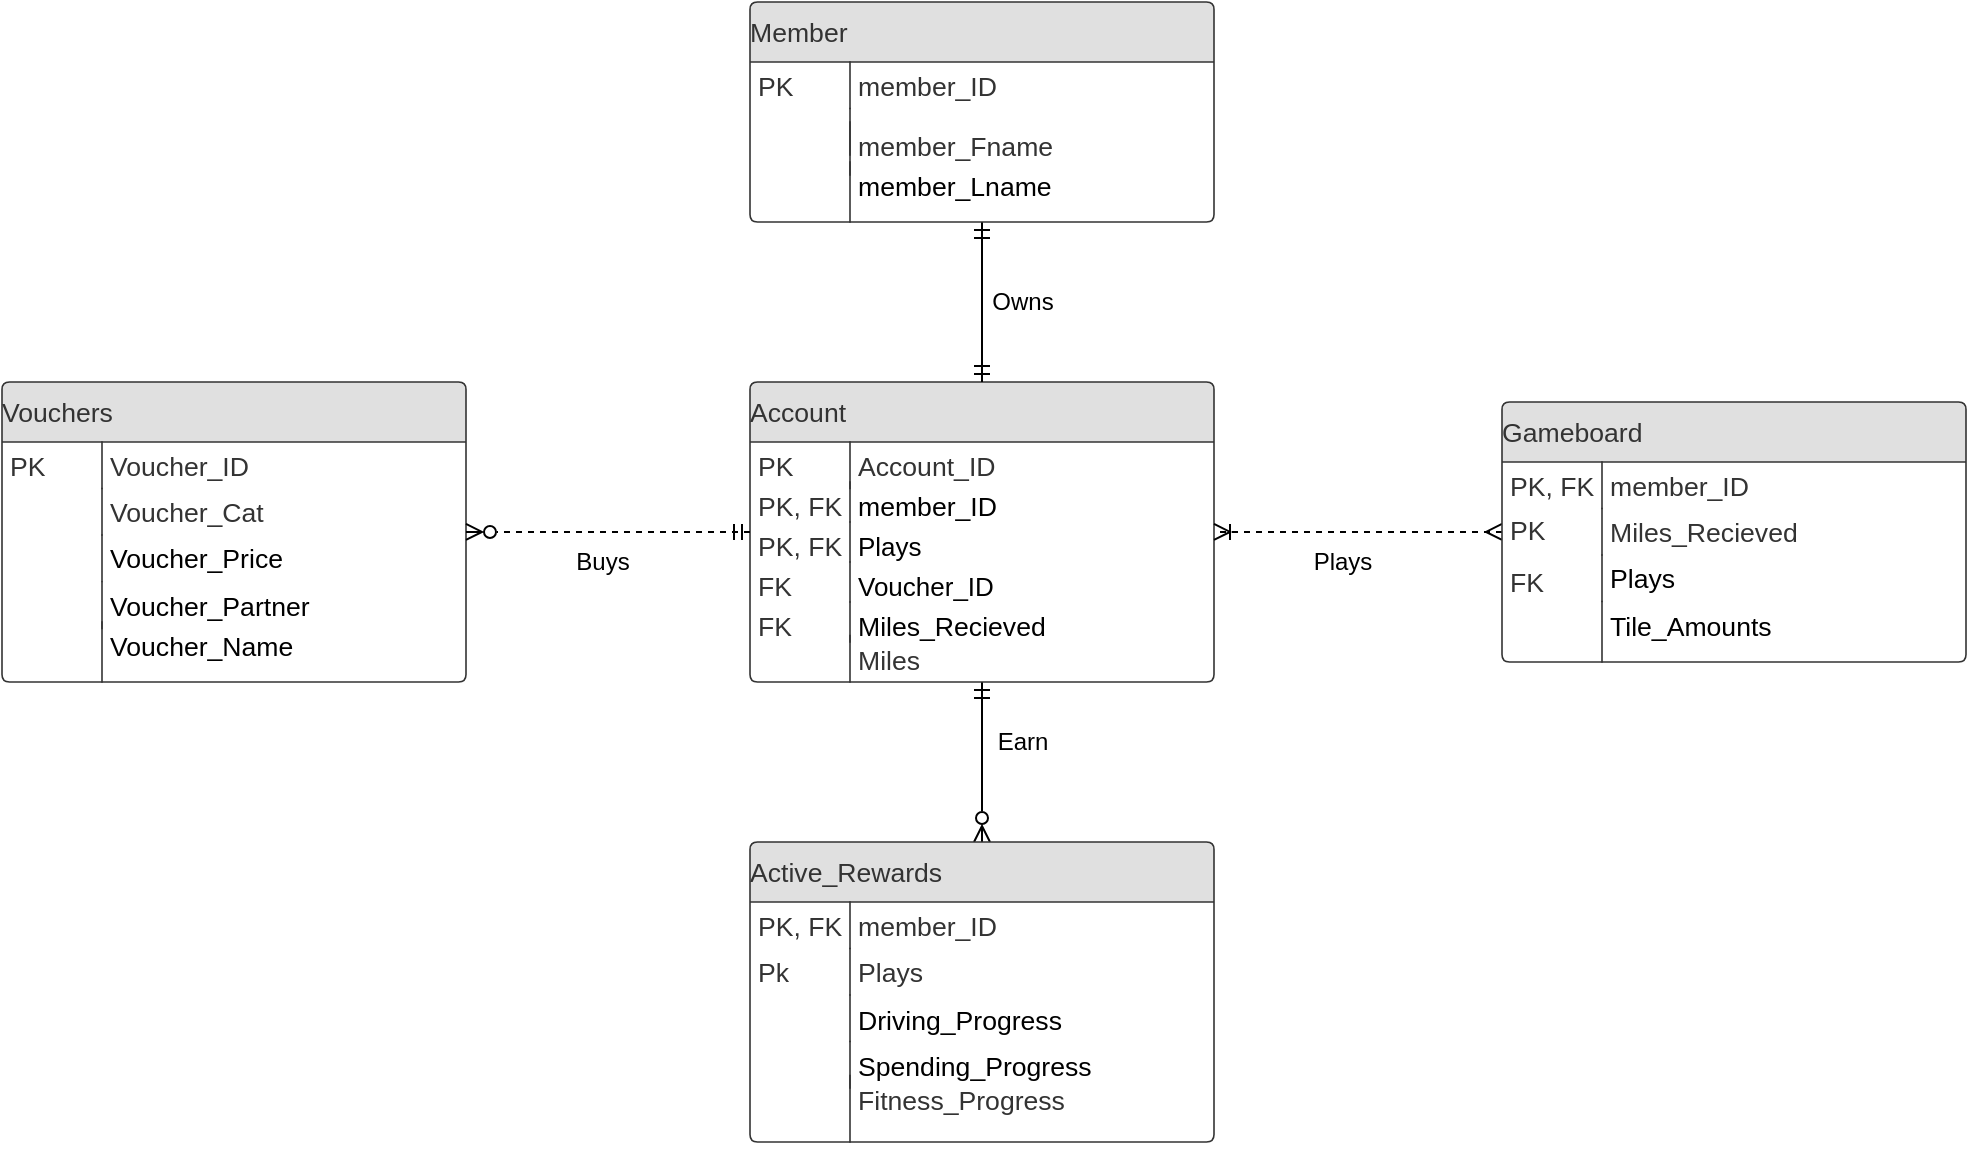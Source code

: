 <mxfile version="15.2.9" type="device"><diagram id="SQCpukUulNE3Q9X-TcTC" name="Page-1"><mxGraphModel dx="1955" dy="899" grid="1" gridSize="10" guides="1" tooltips="1" connect="1" arrows="1" fold="1" page="1" pageScale="1" pageWidth="850" pageHeight="1100" math="0" shadow="0"><root><mxCell id="0"/><mxCell id="1" parent="0"/><mxCell id="zRDouFZSX-zdtsdt7nD2-19" style="edgeStyle=orthogonalEdgeStyle;rounded=0;orthogonalLoop=1;jettySize=auto;html=1;entryX=0.5;entryY=0;entryDx=0;entryDy=0;startArrow=ERmandOne;startFill=0;endArrow=ERzeroToMany;endFill=0;" parent="1" source="zENokHh024ddblygaV4d-23" target="VufEPpmT3j-8bE0lsxzM-90" edge="1"><mxGeometry relative="1" as="geometry"/></mxCell><mxCell id="zENokHh024ddblygaV4d-23" value="Account" style="html=1;overflow=block;blockSpacing=1;whiteSpace=wrap;swimlane;resizeParent=1;resizeParentMax=0;resizeLast=0;collapsible=0;marginBottom=0;fontStyle=0;swimlaneFillColor=#ffffff;startSize=30;whiteSpace=wrap;fontSize=13.3;fontColor=#333333;align=left;fillColor=#e0e0e0;whiteSpace=wrap;spacing=0;strokeColor=#333333;strokeOpacity=100;fillOpacity=100;rounded=1;absoluteArcSize=1;arcSize=7.5;strokeWidth=0.8;" parent="1" vertex="1"><mxGeometry x="734" y="529.98" width="232" height="150.01" as="geometry"/></mxCell><mxCell id="zENokHh024ddblygaV4d-24" value="PK" style="strokeColor=none;part=1;resizeHeight=0;align=left;verticalAlign=top;spacingLeft=4;spacingRight=4;overflow=hidden;rotatable=0;points=[[0,0.5],[1,0.5]];portConstraint=eastwest;whiteSpace=wrap;swimlaneFillColor=#ffffff;whiteSpace=wrap;fontSize=13.3;fontColor=#333333;fillColor=none;strokeOpacity=100;fillOpacity=100;whiteSpace=wrap;spacing=0;rounded=1;absoluteArcSize=1;arcSize=7.5;strokeWidth=0.8;" parent="zENokHh024ddblygaV4d-23" vertex="1"><mxGeometry y="30" width="54.191" height="23.25" as="geometry"/></mxCell><mxCell id="zENokHh024ddblygaV4d-25" value="Account_ID" style="shape=partialRectangle;top=0;right=0;bottom=0;part=1;resizeHeight=0;align=left;verticalAlign=top;spacingLeft=4;spacingRight=4;overflow=hidden;rotatable=0;points=[[0,0.5],[1,0.5]];portConstraint=eastwest;whiteSpace=wrap;swimlaneFillColor=#ffffff;whiteSpace=wrap;fontSize=13.3;fontColor=#333333;fillColor=none;strokeOpacity=100;fillOpacity=100;whiteSpace=wrap;spacing=0;strokeColor=#333333;rounded=1;absoluteArcSize=1;arcSize=7.5;strokeWidth=0.8;" parent="zENokHh024ddblygaV4d-23" vertex="1"><mxGeometry x="50" y="30" width="160" height="23.25" as="geometry"/></mxCell><mxCell id="zENokHh024ddblygaV4d-31" value="member_ID" style="shape=partialRectangle;top=0;right=0;bottom=0;part=1;resizeHeight=0;align=left;verticalAlign=top;spacingLeft=4;spacingRight=4;overflow=hidden;rotatable=0;points=[[0,0.5],[1,0.5]];portConstraint=eastwest;whiteSpace=wrap;swimlaneFillColor=#ffffff;whiteSpace=wrap;fontSize=13.3;fillColor=none;strokeOpacity=100;fillOpacity=100;whiteSpace=wrap;spacing=0;strokeColor=#333333;rounded=1;absoluteArcSize=1;arcSize=7.5;strokeWidth=0.8;" parent="zENokHh024ddblygaV4d-23" vertex="1"><mxGeometry x="50" y="50" width="160" height="20" as="geometry"/></mxCell><mxCell id="zENokHh024ddblygaV4d-33" value="Plays" style="shape=partialRectangle;top=0;right=0;bottom=0;part=1;resizeHeight=0;align=left;verticalAlign=top;spacingLeft=4;spacingRight=4;overflow=hidden;rotatable=0;points=[[0,0.5],[1,0.5]];portConstraint=eastwest;whiteSpace=wrap;swimlaneFillColor=#ffffff;whiteSpace=wrap;fontSize=13;fillColor=none;strokeOpacity=100;fillOpacity=100;whiteSpace=wrap;spacing=0;strokeColor=#333333;rounded=1;absoluteArcSize=1;arcSize=7.5;strokeWidth=0.8;" parent="zENokHh024ddblygaV4d-23" vertex="1"><mxGeometry x="50" y="70" width="160" height="20" as="geometry"/></mxCell><mxCell id="zRDouFZSX-zdtsdt7nD2-2" value="Voucher_ID" style="shape=partialRectangle;top=0;right=0;bottom=0;part=1;resizeHeight=0;align=left;verticalAlign=top;spacingLeft=4;spacingRight=4;overflow=hidden;rotatable=0;points=[[0,0.5],[1,0.5]];portConstraint=eastwest;whiteSpace=wrap;swimlaneFillColor=#ffffff;whiteSpace=wrap;fontSize=13;fillColor=none;strokeOpacity=100;fillOpacity=100;whiteSpace=wrap;spacing=0;strokeColor=#333333;rounded=1;absoluteArcSize=1;arcSize=7.5;strokeWidth=0.8;" parent="zENokHh024ddblygaV4d-23" vertex="1"><mxGeometry x="50" y="90" width="160.81" height="20" as="geometry"/></mxCell><mxCell id="KYydA1FhTbneAKHKi8zP-14" value="PK, FK" style="strokeColor=none;part=1;resizeHeight=0;align=left;verticalAlign=top;spacingLeft=4;spacingRight=4;overflow=hidden;rotatable=0;points=[[0,0.5],[1,0.5]];portConstraint=eastwest;whiteSpace=wrap;swimlaneFillColor=#ffffff;whiteSpace=wrap;fontSize=13.3;fontColor=#333333;fillColor=none;strokeOpacity=100;fillOpacity=100;whiteSpace=wrap;spacing=0;rounded=1;absoluteArcSize=1;arcSize=7.5;strokeWidth=0.8;" vertex="1" parent="zENokHh024ddblygaV4d-23"><mxGeometry y="50.01" width="54.191" height="23.25" as="geometry"/></mxCell><mxCell id="KYydA1FhTbneAKHKi8zP-15" value="PK, FK" style="strokeColor=none;part=1;resizeHeight=0;align=left;verticalAlign=top;spacingLeft=4;spacingRight=4;overflow=hidden;rotatable=0;points=[[0,0.5],[1,0.5]];portConstraint=eastwest;whiteSpace=wrap;swimlaneFillColor=#ffffff;whiteSpace=wrap;fontSize=13.3;fontColor=#333333;fillColor=none;strokeOpacity=100;fillOpacity=100;whiteSpace=wrap;spacing=0;rounded=1;absoluteArcSize=1;arcSize=7.5;strokeWidth=0.8;" vertex="1" parent="zENokHh024ddblygaV4d-23"><mxGeometry y="70.01" width="54.191" height="23.25" as="geometry"/></mxCell><mxCell id="KYydA1FhTbneAKHKi8zP-16" value="FK" style="strokeColor=none;part=1;resizeHeight=0;align=left;verticalAlign=top;spacingLeft=4;spacingRight=4;overflow=hidden;rotatable=0;points=[[0,0.5],[1,0.5]];portConstraint=eastwest;whiteSpace=wrap;swimlaneFillColor=#ffffff;whiteSpace=wrap;fontSize=13.3;fontColor=#333333;fillColor=none;strokeOpacity=100;fillOpacity=100;whiteSpace=wrap;spacing=0;rounded=1;absoluteArcSize=1;arcSize=7.5;strokeWidth=0.8;" vertex="1" parent="zENokHh024ddblygaV4d-23"><mxGeometry y="90.01" width="54.191" height="23.25" as="geometry"/></mxCell><mxCell id="KYydA1FhTbneAKHKi8zP-17" value="Miles_Recieved" style="shape=partialRectangle;top=0;right=0;bottom=0;part=1;resizeHeight=0;align=left;verticalAlign=top;spacingLeft=4;spacingRight=4;overflow=hidden;rotatable=0;points=[[0,0.5],[1,0.5]];portConstraint=eastwest;whiteSpace=wrap;swimlaneFillColor=#ffffff;whiteSpace=wrap;fontSize=13.3;fillColor=none;strokeOpacity=100;fillOpacity=100;whiteSpace=wrap;spacing=0;strokeColor=#333333;rounded=1;absoluteArcSize=1;arcSize=7.5;strokeWidth=0.8;" vertex="1" parent="zENokHh024ddblygaV4d-23"><mxGeometry x="50" y="110.01" width="156" height="20" as="geometry"/></mxCell><mxCell id="KYydA1FhTbneAKHKi8zP-19" value="Miles" style="shape=partialRectangle;top=0;right=0;bottom=0;part=1;resizeHeight=0;align=left;verticalAlign=top;spacingLeft=4;spacingRight=4;overflow=hidden;rotatable=0;points=[[0,0.5],[1,0.5]];portConstraint=eastwest;whiteSpace=wrap;swimlaneFillColor=#ffffff;whiteSpace=wrap;fontSize=13.3;fontColor=#333333;fillColor=none;strokeOpacity=100;fillOpacity=100;whiteSpace=wrap;spacing=0;strokeColor=#333333;rounded=1;absoluteArcSize=1;arcSize=7.5;strokeWidth=0.8;" vertex="1" parent="zENokHh024ddblygaV4d-23"><mxGeometry x="50" y="126.76" width="156" height="23.25" as="geometry"/></mxCell><mxCell id="KYydA1FhTbneAKHKi8zP-20" value="FK" style="strokeColor=none;part=1;resizeHeight=0;align=left;verticalAlign=top;spacingLeft=4;spacingRight=4;overflow=hidden;rotatable=0;points=[[0,0.5],[1,0.5]];portConstraint=eastwest;whiteSpace=wrap;swimlaneFillColor=#ffffff;whiteSpace=wrap;fontSize=13.3;fontColor=#333333;fillColor=none;strokeOpacity=100;fillOpacity=100;whiteSpace=wrap;spacing=0;rounded=1;absoluteArcSize=1;arcSize=7.5;strokeWidth=0.8;" vertex="1" parent="zENokHh024ddblygaV4d-23"><mxGeometry y="110.01" width="54.191" height="23.25" as="geometry"/></mxCell><mxCell id="VufEPpmT3j-8bE0lsxzM-74" value="Vouchers" style="html=1;overflow=block;blockSpacing=1;whiteSpace=wrap;swimlane;resizeParent=1;resizeParentMax=0;resizeLast=0;collapsible=0;marginBottom=0;fontStyle=0;swimlaneFillColor=#ffffff;startSize=30;whiteSpace=wrap;fontSize=13.3;fontColor=#333333;align=left;fillColor=#e0e0e0;whiteSpace=wrap;spacing=0;strokeColor=#333333;strokeOpacity=100;fillOpacity=100;rounded=1;absoluteArcSize=1;arcSize=7.5;strokeWidth=0.8;" parent="1" vertex="1"><mxGeometry x="360" y="529.99" width="232" height="150" as="geometry"/></mxCell><mxCell id="VufEPpmT3j-8bE0lsxzM-75" value="PK" style="strokeColor=none;part=1;resizeHeight=0;align=left;verticalAlign=top;spacingLeft=4;spacingRight=4;overflow=hidden;rotatable=0;points=[[0,0.5],[1,0.5]];portConstraint=eastwest;whiteSpace=wrap;swimlaneFillColor=#ffffff;whiteSpace=wrap;fontSize=13.3;fontColor=#333333;fillColor=none;strokeOpacity=100;fillOpacity=100;whiteSpace=wrap;spacing=0;rounded=1;absoluteArcSize=1;arcSize=7.5;strokeWidth=0.8;" parent="VufEPpmT3j-8bE0lsxzM-74" vertex="1"><mxGeometry y="30" width="54.191" height="23.25" as="geometry"/></mxCell><mxCell id="VufEPpmT3j-8bE0lsxzM-76" value="Voucher_ID" style="shape=partialRectangle;top=0;right=0;bottom=0;part=1;resizeHeight=0;align=left;verticalAlign=top;spacingLeft=4;spacingRight=4;overflow=hidden;rotatable=0;points=[[0,0.5],[1,0.5]];portConstraint=eastwest;whiteSpace=wrap;swimlaneFillColor=#ffffff;whiteSpace=wrap;fontSize=13.3;fontColor=#333333;fillColor=none;strokeOpacity=100;fillOpacity=100;whiteSpace=wrap;spacing=0;strokeColor=#333333;rounded=1;absoluteArcSize=1;arcSize=7.5;strokeWidth=0.8;" parent="VufEPpmT3j-8bE0lsxzM-74" vertex="1"><mxGeometry x="50" y="30" width="160" height="23.25" as="geometry"/></mxCell><mxCell id="VufEPpmT3j-8bE0lsxzM-78" value="Voucher_Cat" style="shape=partialRectangle;top=0;right=0;bottom=0;part=1;resizeHeight=0;align=left;verticalAlign=top;spacingLeft=4;spacingRight=4;overflow=hidden;rotatable=0;points=[[0,0.5],[1,0.5]];portConstraint=eastwest;whiteSpace=wrap;swimlaneFillColor=#ffffff;whiteSpace=wrap;fontSize=13.3;fontColor=#333333;fillColor=none;strokeOpacity=100;fillOpacity=100;whiteSpace=wrap;spacing=0;strokeColor=#333333;rounded=1;absoluteArcSize=1;arcSize=7.5;strokeWidth=0.8;" parent="VufEPpmT3j-8bE0lsxzM-74" vertex="1"><mxGeometry x="50" y="53.25" width="160" height="23.25" as="geometry"/></mxCell><mxCell id="VufEPpmT3j-8bE0lsxzM-80" value="Voucher_Price" style="shape=partialRectangle;top=0;right=0;bottom=0;part=1;resizeHeight=0;align=left;verticalAlign=top;spacingLeft=4;spacingRight=4;overflow=hidden;rotatable=0;points=[[0,0.5],[1,0.5]];portConstraint=eastwest;whiteSpace=wrap;swimlaneFillColor=#ffffff;whiteSpace=wrap;fontSize=13.3;fillColor=none;strokeOpacity=100;fillOpacity=100;whiteSpace=wrap;spacing=0;strokeColor=#333333;rounded=1;absoluteArcSize=1;arcSize=7.5;strokeWidth=0.8;" parent="VufEPpmT3j-8bE0lsxzM-74" vertex="1"><mxGeometry x="50" y="76.5" width="160" height="23.25" as="geometry"/></mxCell><mxCell id="zRDouFZSX-zdtsdt7nD2-3" value="Voucher_Partner" style="shape=partialRectangle;top=0;right=0;bottom=0;part=1;resizeHeight=0;align=left;verticalAlign=top;spacingLeft=4;spacingRight=4;overflow=hidden;rotatable=0;points=[[0,0.5],[1,0.5]];portConstraint=eastwest;whiteSpace=wrap;swimlaneFillColor=#ffffff;whiteSpace=wrap;fontSize=13.3;fillColor=none;strokeOpacity=100;fillOpacity=100;whiteSpace=wrap;spacing=0;strokeColor=#333333;rounded=1;absoluteArcSize=1;arcSize=7.5;strokeWidth=0.8;" parent="VufEPpmT3j-8bE0lsxzM-74" vertex="1"><mxGeometry x="50.001" y="100" width="155.809" height="23.25" as="geometry"/></mxCell><mxCell id="zRDouFZSX-zdtsdt7nD2-13" value="Voucher_Name" style="shape=partialRectangle;top=0;right=0;bottom=0;part=1;resizeHeight=0;align=left;verticalAlign=top;spacingLeft=4;spacingRight=4;overflow=hidden;rotatable=0;points=[[0,0.5],[1,0.5]];portConstraint=eastwest;whiteSpace=wrap;swimlaneFillColor=#ffffff;whiteSpace=wrap;fontSize=13.3;fillColor=none;strokeOpacity=100;fillOpacity=100;whiteSpace=wrap;spacing=0;strokeColor=#333333;rounded=1;absoluteArcSize=1;arcSize=7.5;strokeWidth=0.8;" parent="VufEPpmT3j-8bE0lsxzM-74" vertex="1"><mxGeometry x="50" y="120" width="155.81" height="30" as="geometry"/></mxCell><mxCell id="VufEPpmT3j-8bE0lsxzM-90" value="Active_Rewards" style="html=1;overflow=block;blockSpacing=1;whiteSpace=wrap;swimlane;resizeParent=1;resizeParentMax=0;resizeLast=0;collapsible=0;marginBottom=0;fontStyle=0;swimlaneFillColor=#ffffff;startSize=30;whiteSpace=wrap;fontSize=13.3;fontColor=#333333;align=left;fillColor=#e0e0e0;whiteSpace=wrap;spacing=0;strokeColor=#333333;strokeOpacity=100;fillOpacity=100;rounded=1;absoluteArcSize=1;arcSize=7.5;strokeWidth=0.8;" parent="1" vertex="1"><mxGeometry x="734" y="760" width="232" height="150" as="geometry"/></mxCell><mxCell id="VufEPpmT3j-8bE0lsxzM-91" value="PK, FK" style="strokeColor=none;part=1;resizeHeight=0;align=left;verticalAlign=top;spacingLeft=4;spacingRight=4;overflow=hidden;rotatable=0;points=[[0,0.5],[1,0.5]];portConstraint=eastwest;whiteSpace=wrap;swimlaneFillColor=#ffffff;whiteSpace=wrap;fontSize=13.3;fontColor=#333333;fillColor=none;strokeOpacity=100;fillOpacity=100;whiteSpace=wrap;spacing=0;rounded=1;absoluteArcSize=1;arcSize=7.5;strokeWidth=0.8;" parent="VufEPpmT3j-8bE0lsxzM-90" vertex="1"><mxGeometry y="30" width="54.191" height="23.25" as="geometry"/></mxCell><mxCell id="VufEPpmT3j-8bE0lsxzM-92" value="member_ID" style="shape=partialRectangle;top=0;right=0;bottom=0;part=1;resizeHeight=0;align=left;verticalAlign=top;spacingLeft=4;spacingRight=4;overflow=hidden;rotatable=0;points=[[0,0.5],[1,0.5]];portConstraint=eastwest;whiteSpace=wrap;swimlaneFillColor=#ffffff;whiteSpace=wrap;fontSize=13.3;fontColor=#333333;fillColor=none;strokeOpacity=100;fillOpacity=100;whiteSpace=wrap;spacing=0;strokeColor=#333333;rounded=1;absoluteArcSize=1;arcSize=7.5;strokeWidth=0.8;" parent="VufEPpmT3j-8bE0lsxzM-90" vertex="1"><mxGeometry x="50" y="30" width="160" height="23.25" as="geometry"/></mxCell><mxCell id="VufEPpmT3j-8bE0lsxzM-93" value="Plays" style="shape=partialRectangle;top=0;right=0;bottom=0;part=1;resizeHeight=0;align=left;verticalAlign=top;spacingLeft=4;spacingRight=4;overflow=hidden;rotatable=0;points=[[0,0.5],[1,0.5]];portConstraint=eastwest;whiteSpace=wrap;swimlaneFillColor=#ffffff;whiteSpace=wrap;fontSize=13.3;fontColor=#333333;fillColor=none;strokeOpacity=100;fillOpacity=100;whiteSpace=wrap;spacing=0;strokeColor=#333333;rounded=1;absoluteArcSize=1;arcSize=7.5;strokeWidth=0.8;" parent="VufEPpmT3j-8bE0lsxzM-90" vertex="1"><mxGeometry x="50" y="53.25" width="160" height="23.25" as="geometry"/></mxCell><mxCell id="VufEPpmT3j-8bE0lsxzM-94" value="Driving_Progress" style="shape=partialRectangle;top=0;right=0;bottom=0;part=1;resizeHeight=0;align=left;verticalAlign=top;spacingLeft=4;spacingRight=4;overflow=hidden;rotatable=0;points=[[0,0.5],[1,0.5]];portConstraint=eastwest;whiteSpace=wrap;swimlaneFillColor=#ffffff;whiteSpace=wrap;fontSize=13.3;fillColor=none;strokeOpacity=100;fillOpacity=100;whiteSpace=wrap;spacing=0;strokeColor=#333333;rounded=1;absoluteArcSize=1;arcSize=7.5;strokeWidth=0.8;" parent="VufEPpmT3j-8bE0lsxzM-90" vertex="1"><mxGeometry x="50" y="76.5" width="160" height="23.25" as="geometry"/></mxCell><mxCell id="VufEPpmT3j-8bE0lsxzM-95" value="Spending_Progress" style="shape=partialRectangle;top=0;right=0;bottom=0;part=1;resizeHeight=0;align=left;verticalAlign=top;spacingLeft=4;spacingRight=4;overflow=hidden;rotatable=0;points=[[0,0.5],[1,0.5]];portConstraint=eastwest;whiteSpace=wrap;swimlaneFillColor=#ffffff;whiteSpace=wrap;fontSize=13.3;fillColor=none;strokeOpacity=100;fillOpacity=100;whiteSpace=wrap;spacing=0;strokeColor=#333333;rounded=1;absoluteArcSize=1;arcSize=7.5;strokeWidth=0.8;" parent="VufEPpmT3j-8bE0lsxzM-90" vertex="1"><mxGeometry x="50" y="99.75" width="160" height="23.25" as="geometry"/></mxCell><mxCell id="u2MMnXe-5x9UyXTP0vhr-22" value="Fitness_Progress" style="shape=partialRectangle;top=0;right=0;bottom=0;part=1;resizeHeight=0;align=left;verticalAlign=top;spacingLeft=4;spacingRight=4;overflow=hidden;rotatable=0;points=[[0,0.5],[1,0.5]];portConstraint=eastwest;whiteSpace=wrap;swimlaneFillColor=#ffffff;whiteSpace=wrap;fontSize=13.3;fontColor=#333333;fillColor=none;strokeOpacity=100;fillOpacity=100;whiteSpace=wrap;spacing=0;strokeColor=#333333;rounded=1;absoluteArcSize=1;arcSize=7.5;strokeWidth=0.8;" parent="VufEPpmT3j-8bE0lsxzM-90" vertex="1"><mxGeometry x="50" y="116.75" width="165.81" height="33.25" as="geometry"/></mxCell><mxCell id="zRDouFZSX-zdtsdt7nD2-1" value="Pk" style="strokeColor=none;part=1;resizeHeight=0;align=left;verticalAlign=top;spacingLeft=4;spacingRight=4;overflow=hidden;rotatable=0;points=[[0,0.5],[1,0.5]];portConstraint=eastwest;whiteSpace=wrap;swimlaneFillColor=#ffffff;whiteSpace=wrap;fontSize=13.3;fontColor=#333333;fillColor=none;strokeOpacity=100;fillOpacity=100;whiteSpace=wrap;spacing=0;rounded=1;absoluteArcSize=1;arcSize=7.5;strokeWidth=0.8;" parent="VufEPpmT3j-8bE0lsxzM-90" vertex="1"><mxGeometry y="52.5" width="54.191" height="23.25" as="geometry"/></mxCell><mxCell id="zRDouFZSX-zdtsdt7nD2-20" style="edgeStyle=orthogonalEdgeStyle;rounded=0;orthogonalLoop=1;jettySize=auto;html=1;entryX=1;entryY=0.5;entryDx=0;entryDy=0;exitX=0;exitY=0.5;exitDx=0;exitDy=0;startArrow=ERmandOne;startFill=0;endArrow=ERzeroToMany;endFill=0;dashed=1;" parent="1" source="zENokHh024ddblygaV4d-23" target="VufEPpmT3j-8bE0lsxzM-74" edge="1"><mxGeometry relative="1" as="geometry"><mxPoint x="734" y="628.143" as="sourcePoint"/></mxGeometry></mxCell><mxCell id="zRDouFZSX-zdtsdt7nD2-21" value="Earn" style="text;html=1;align=center;verticalAlign=middle;resizable=0;points=[];autosize=1;strokeColor=none;fillColor=none;" parent="1" vertex="1"><mxGeometry x="850" y="700" width="40" height="20" as="geometry"/></mxCell><mxCell id="zRDouFZSX-zdtsdt7nD2-22" value="Buys" style="text;html=1;align=center;verticalAlign=middle;resizable=0;points=[];autosize=1;strokeColor=none;fillColor=none;" parent="1" vertex="1"><mxGeometry x="640" y="610" width="40" height="20" as="geometry"/></mxCell><mxCell id="zRDouFZSX-zdtsdt7nD2-32" style="edgeStyle=orthogonalEdgeStyle;rounded=0;orthogonalLoop=1;jettySize=auto;html=1;entryX=1;entryY=0.5;entryDx=0;entryDy=0;startArrow=ERmany;startFill=0;endArrow=ERoneToMany;endFill=0;dashed=1;" parent="1" source="zRDouFZSX-zdtsdt7nD2-23" target="zENokHh024ddblygaV4d-23" edge="1"><mxGeometry relative="1" as="geometry"/></mxCell><mxCell id="zRDouFZSX-zdtsdt7nD2-23" value="Gameboard" style="html=1;overflow=block;blockSpacing=1;whiteSpace=wrap;swimlane;resizeParent=1;resizeParentMax=0;resizeLast=0;collapsible=0;marginBottom=0;fontStyle=0;swimlaneFillColor=#ffffff;startSize=30;whiteSpace=wrap;fontSize=13.3;fontColor=#333333;align=left;fillColor=#e0e0e0;whiteSpace=wrap;spacing=0;strokeColor=#333333;strokeOpacity=100;fillOpacity=100;rounded=1;absoluteArcSize=1;arcSize=7.5;strokeWidth=0.8;" parent="1" vertex="1"><mxGeometry x="1110" y="539.99" width="232" height="130" as="geometry"/></mxCell><mxCell id="zRDouFZSX-zdtsdt7nD2-24" value="PK, FK" style="strokeColor=none;part=1;resizeHeight=0;align=left;verticalAlign=top;spacingLeft=4;spacingRight=4;overflow=hidden;rotatable=0;points=[[0,0.5],[1,0.5]];portConstraint=eastwest;whiteSpace=wrap;swimlaneFillColor=#ffffff;whiteSpace=wrap;fontSize=13.3;fontColor=#333333;fillColor=none;strokeOpacity=100;fillOpacity=100;whiteSpace=wrap;spacing=0;rounded=1;absoluteArcSize=1;arcSize=7.5;strokeWidth=0.8;" parent="zRDouFZSX-zdtsdt7nD2-23" vertex="1"><mxGeometry y="30" width="54.191" height="23.25" as="geometry"/></mxCell><mxCell id="zRDouFZSX-zdtsdt7nD2-25" value="member_ID" style="shape=partialRectangle;top=0;right=0;bottom=0;part=1;resizeHeight=0;align=left;verticalAlign=top;spacingLeft=4;spacingRight=4;overflow=hidden;rotatable=0;points=[[0,0.5],[1,0.5]];portConstraint=eastwest;whiteSpace=wrap;swimlaneFillColor=#ffffff;whiteSpace=wrap;fontSize=13.3;fontColor=#333333;fillColor=none;strokeOpacity=100;fillOpacity=100;whiteSpace=wrap;spacing=0;strokeColor=#333333;rounded=1;absoluteArcSize=1;arcSize=7.5;strokeWidth=0.8;" parent="zRDouFZSX-zdtsdt7nD2-23" vertex="1"><mxGeometry x="50" y="30" width="160" height="23.25" as="geometry"/></mxCell><mxCell id="zRDouFZSX-zdtsdt7nD2-26" value="Miles_Recieved" style="shape=partialRectangle;top=0;right=0;bottom=0;part=1;resizeHeight=0;align=left;verticalAlign=top;spacingLeft=4;spacingRight=4;overflow=hidden;rotatable=0;points=[[0,0.5],[1,0.5]];portConstraint=eastwest;whiteSpace=wrap;swimlaneFillColor=#ffffff;whiteSpace=wrap;fontSize=13.3;fontColor=#333333;fillColor=none;strokeOpacity=100;fillOpacity=100;whiteSpace=wrap;spacing=0;strokeColor=#333333;rounded=1;absoluteArcSize=1;arcSize=7.5;strokeWidth=0.8;" parent="zRDouFZSX-zdtsdt7nD2-23" vertex="1"><mxGeometry x="50" y="53.25" width="160" height="23.25" as="geometry"/></mxCell><mxCell id="zRDouFZSX-zdtsdt7nD2-27" value="Plays" style="shape=partialRectangle;top=0;right=0;bottom=0;part=1;resizeHeight=0;align=left;verticalAlign=top;spacingLeft=4;spacingRight=4;overflow=hidden;rotatable=0;points=[[0,0.5],[1,0.5]];portConstraint=eastwest;whiteSpace=wrap;swimlaneFillColor=#ffffff;whiteSpace=wrap;fontSize=13.3;fillColor=none;strokeOpacity=100;fillOpacity=100;whiteSpace=wrap;spacing=0;strokeColor=#333333;rounded=1;absoluteArcSize=1;arcSize=7.5;strokeWidth=0.8;" parent="zRDouFZSX-zdtsdt7nD2-23" vertex="1"><mxGeometry x="50" y="76.5" width="160" height="23.25" as="geometry"/></mxCell><mxCell id="zRDouFZSX-zdtsdt7nD2-28" value="Tile_Amounts" style="shape=partialRectangle;top=0;right=0;bottom=0;part=1;resizeHeight=0;align=left;verticalAlign=top;spacingLeft=4;spacingRight=4;overflow=hidden;rotatable=0;points=[[0,0.5],[1,0.5]];portConstraint=eastwest;whiteSpace=wrap;swimlaneFillColor=#ffffff;whiteSpace=wrap;fontSize=13.3;fillColor=none;strokeOpacity=100;fillOpacity=100;whiteSpace=wrap;spacing=0;strokeColor=#333333;rounded=1;absoluteArcSize=1;arcSize=7.5;strokeWidth=0.8;" parent="zRDouFZSX-zdtsdt7nD2-23" vertex="1"><mxGeometry x="50" y="99.75" width="160" height="30.25" as="geometry"/></mxCell><mxCell id="zRDouFZSX-zdtsdt7nD2-30" value="PK" style="strokeColor=none;part=1;resizeHeight=0;align=left;verticalAlign=top;spacingLeft=4;spacingRight=4;overflow=hidden;rotatable=0;points=[[0,0.5],[1,0.5]];portConstraint=eastwest;whiteSpace=wrap;swimlaneFillColor=#ffffff;whiteSpace=wrap;fontSize=13.3;fontColor=#333333;fillColor=none;strokeOpacity=100;fillOpacity=100;whiteSpace=wrap;spacing=0;rounded=1;absoluteArcSize=1;arcSize=7.5;strokeWidth=0.8;" parent="zRDouFZSX-zdtsdt7nD2-23" vertex="1"><mxGeometry y="52.5" width="54.191" height="23.25" as="geometry"/></mxCell><mxCell id="KYydA1FhTbneAKHKi8zP-2" value="FK" style="strokeColor=none;part=1;resizeHeight=0;align=left;verticalAlign=top;spacingLeft=4;spacingRight=4;overflow=hidden;rotatable=0;points=[[0,0.5],[1,0.5]];portConstraint=eastwest;whiteSpace=wrap;swimlaneFillColor=#ffffff;whiteSpace=wrap;fontSize=13.3;fontColor=#333333;fillColor=none;strokeOpacity=100;fillOpacity=100;whiteSpace=wrap;spacing=0;rounded=1;absoluteArcSize=1;arcSize=7.5;strokeWidth=0.8;" vertex="1" parent="zRDouFZSX-zdtsdt7nD2-23"><mxGeometry y="78.13" width="54.191" height="23.25" as="geometry"/></mxCell><mxCell id="zRDouFZSX-zdtsdt7nD2-33" value="Plays" style="text;html=1;align=center;verticalAlign=middle;resizable=0;points=[];autosize=1;strokeColor=none;fillColor=none;" parent="1" vertex="1"><mxGeometry x="1010" y="610" width="40" height="20" as="geometry"/></mxCell><mxCell id="KYydA1FhTbneAKHKi8zP-11" style="edgeStyle=orthogonalEdgeStyle;rounded=0;orthogonalLoop=1;jettySize=auto;html=1;entryX=0.5;entryY=0;entryDx=0;entryDy=0;endArrow=ERmandOne;endFill=0;startArrow=ERmandOne;startFill=0;" edge="1" parent="1" source="KYydA1FhTbneAKHKi8zP-3" target="zENokHh024ddblygaV4d-23"><mxGeometry relative="1" as="geometry"/></mxCell><mxCell id="KYydA1FhTbneAKHKi8zP-3" value="Member" style="html=1;overflow=block;blockSpacing=1;whiteSpace=wrap;swimlane;resizeParent=1;resizeParentMax=0;resizeLast=0;collapsible=0;marginBottom=0;fontStyle=0;swimlaneFillColor=#ffffff;startSize=30;whiteSpace=wrap;fontSize=13.3;fontColor=#333333;align=left;fillColor=#e0e0e0;whiteSpace=wrap;spacing=0;strokeColor=#333333;strokeOpacity=100;fillOpacity=100;rounded=1;absoluteArcSize=1;arcSize=7.5;strokeWidth=0.8;" vertex="1" parent="1"><mxGeometry x="734" y="340" width="232" height="110" as="geometry"/></mxCell><mxCell id="KYydA1FhTbneAKHKi8zP-4" value="PK" style="strokeColor=none;part=1;resizeHeight=0;align=left;verticalAlign=top;spacingLeft=4;spacingRight=4;overflow=hidden;rotatable=0;points=[[0,0.5],[1,0.5]];portConstraint=eastwest;whiteSpace=wrap;swimlaneFillColor=#ffffff;whiteSpace=wrap;fontSize=13.3;fontColor=#333333;fillColor=none;strokeOpacity=100;fillOpacity=100;whiteSpace=wrap;spacing=0;rounded=1;absoluteArcSize=1;arcSize=7.5;strokeWidth=0.8;" vertex="1" parent="KYydA1FhTbneAKHKi8zP-3"><mxGeometry y="30" width="54.191" height="23.25" as="geometry"/></mxCell><mxCell id="KYydA1FhTbneAKHKi8zP-5" value="member_ID" style="shape=partialRectangle;top=0;right=0;bottom=0;part=1;resizeHeight=0;align=left;verticalAlign=top;spacingLeft=4;spacingRight=4;overflow=hidden;rotatable=0;points=[[0,0.5],[1,0.5]];portConstraint=eastwest;whiteSpace=wrap;swimlaneFillColor=#ffffff;whiteSpace=wrap;fontSize=13.3;fontColor=#333333;fillColor=none;strokeOpacity=100;fillOpacity=100;whiteSpace=wrap;spacing=0;strokeColor=#333333;rounded=1;absoluteArcSize=1;arcSize=7.5;strokeWidth=0.8;" vertex="1" parent="KYydA1FhTbneAKHKi8zP-3"><mxGeometry x="50" y="30" width="160" height="23.25" as="geometry"/></mxCell><mxCell id="KYydA1FhTbneAKHKi8zP-6" value="" style="shape=partialRectangle;top=0;right=0;bottom=0;part=1;resizeHeight=0;align=left;verticalAlign=top;spacingLeft=4;spacingRight=4;overflow=hidden;rotatable=0;points=[[0,0.5],[1,0.5]];portConstraint=eastwest;whiteSpace=wrap;swimlaneFillColor=#ffffff;whiteSpace=wrap;fontSize=13.3;fontColor=#333333;fillColor=none;strokeOpacity=100;fillOpacity=100;whiteSpace=wrap;spacing=0;strokeColor=#333333;rounded=1;absoluteArcSize=1;arcSize=7.5;strokeWidth=0.8;" vertex="1" parent="KYydA1FhTbneAKHKi8zP-3"><mxGeometry x="50" y="53.25" width="160" height="23.25" as="geometry"/></mxCell><mxCell id="KYydA1FhTbneAKHKi8zP-12" value="member_Fname" style="shape=partialRectangle;top=0;right=0;bottom=0;part=1;resizeHeight=0;align=left;verticalAlign=top;spacingLeft=4;spacingRight=4;overflow=hidden;rotatable=0;points=[[0,0.5],[1,0.5]];portConstraint=eastwest;whiteSpace=wrap;swimlaneFillColor=#ffffff;whiteSpace=wrap;fontSize=13.3;fontColor=#333333;fillColor=none;strokeOpacity=100;fillOpacity=100;whiteSpace=wrap;spacing=0;strokeColor=#333333;rounded=1;absoluteArcSize=1;arcSize=7.5;strokeWidth=0.8;" vertex="1" parent="KYydA1FhTbneAKHKi8zP-3"><mxGeometry x="50" y="60" width="156" height="26.5" as="geometry"/></mxCell><mxCell id="KYydA1FhTbneAKHKi8zP-13" value="member_Lname" style="shape=partialRectangle;top=0;right=0;bottom=0;part=1;resizeHeight=0;align=left;verticalAlign=top;spacingLeft=4;spacingRight=4;overflow=hidden;rotatable=0;points=[[0,0.5],[1,0.5]];portConstraint=eastwest;whiteSpace=wrap;swimlaneFillColor=#ffffff;whiteSpace=wrap;fontSize=13.3;fillColor=none;strokeOpacity=100;fillOpacity=100;whiteSpace=wrap;spacing=0;strokeColor=#333333;rounded=1;absoluteArcSize=1;arcSize=7.5;strokeWidth=0.8;" vertex="1" parent="KYydA1FhTbneAKHKi8zP-3"><mxGeometry x="50" y="80" width="156" height="30" as="geometry"/></mxCell><mxCell id="KYydA1FhTbneAKHKi8zP-18" value="Owns" style="text;html=1;align=center;verticalAlign=middle;resizable=0;points=[];autosize=1;strokeColor=none;fillColor=none;" vertex="1" parent="1"><mxGeometry x="845" y="480" width="50" height="20" as="geometry"/></mxCell></root></mxGraphModel></diagram></mxfile>